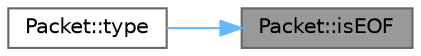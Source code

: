 digraph "Packet::isEOF"
{
 // INTERACTIVE_SVG=YES
 // LATEX_PDF_SIZE
  bgcolor="transparent";
  edge [fontname=Helvetica,fontsize=10,labelfontname=Helvetica,labelfontsize=10];
  node [fontname=Helvetica,fontsize=10,shape=box,height=0.2,width=0.4];
  rankdir="RL";
  Node1 [id="Node000001",label="Packet::isEOF",height=0.2,width=0.4,color="gray40", fillcolor="grey60", style="filled", fontcolor="black",tooltip=" "];
  Node1 -> Node2 [id="edge1_Node000001_Node000002",dir="back",color="steelblue1",style="solid",tooltip=" "];
  Node2 [id="Node000002",label="Packet::type",height=0.2,width=0.4,color="grey40", fillcolor="white", style="filled",URL="$d9/dd4/a00776_a52daf0c3ea1f9a7b847638c83f3b68c7.html#a52daf0c3ea1f9a7b847638c83f3b68c7",tooltip=" "];
}
